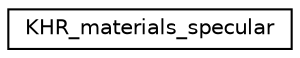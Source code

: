 digraph "Graphical Class Hierarchy"
{
 // LATEX_PDF_SIZE
  edge [fontname="Helvetica",fontsize="10",labelfontname="Helvetica",labelfontsize="10"];
  node [fontname="Helvetica",fontsize="10",shape=record];
  rankdir="LR";
  Node0 [label="KHR_materials_specular",height=0.2,width=0.4,color="black", fillcolor="white", style="filled",URL="$struct_k_h_r__materials__specular.html",tooltip=" "];
}
